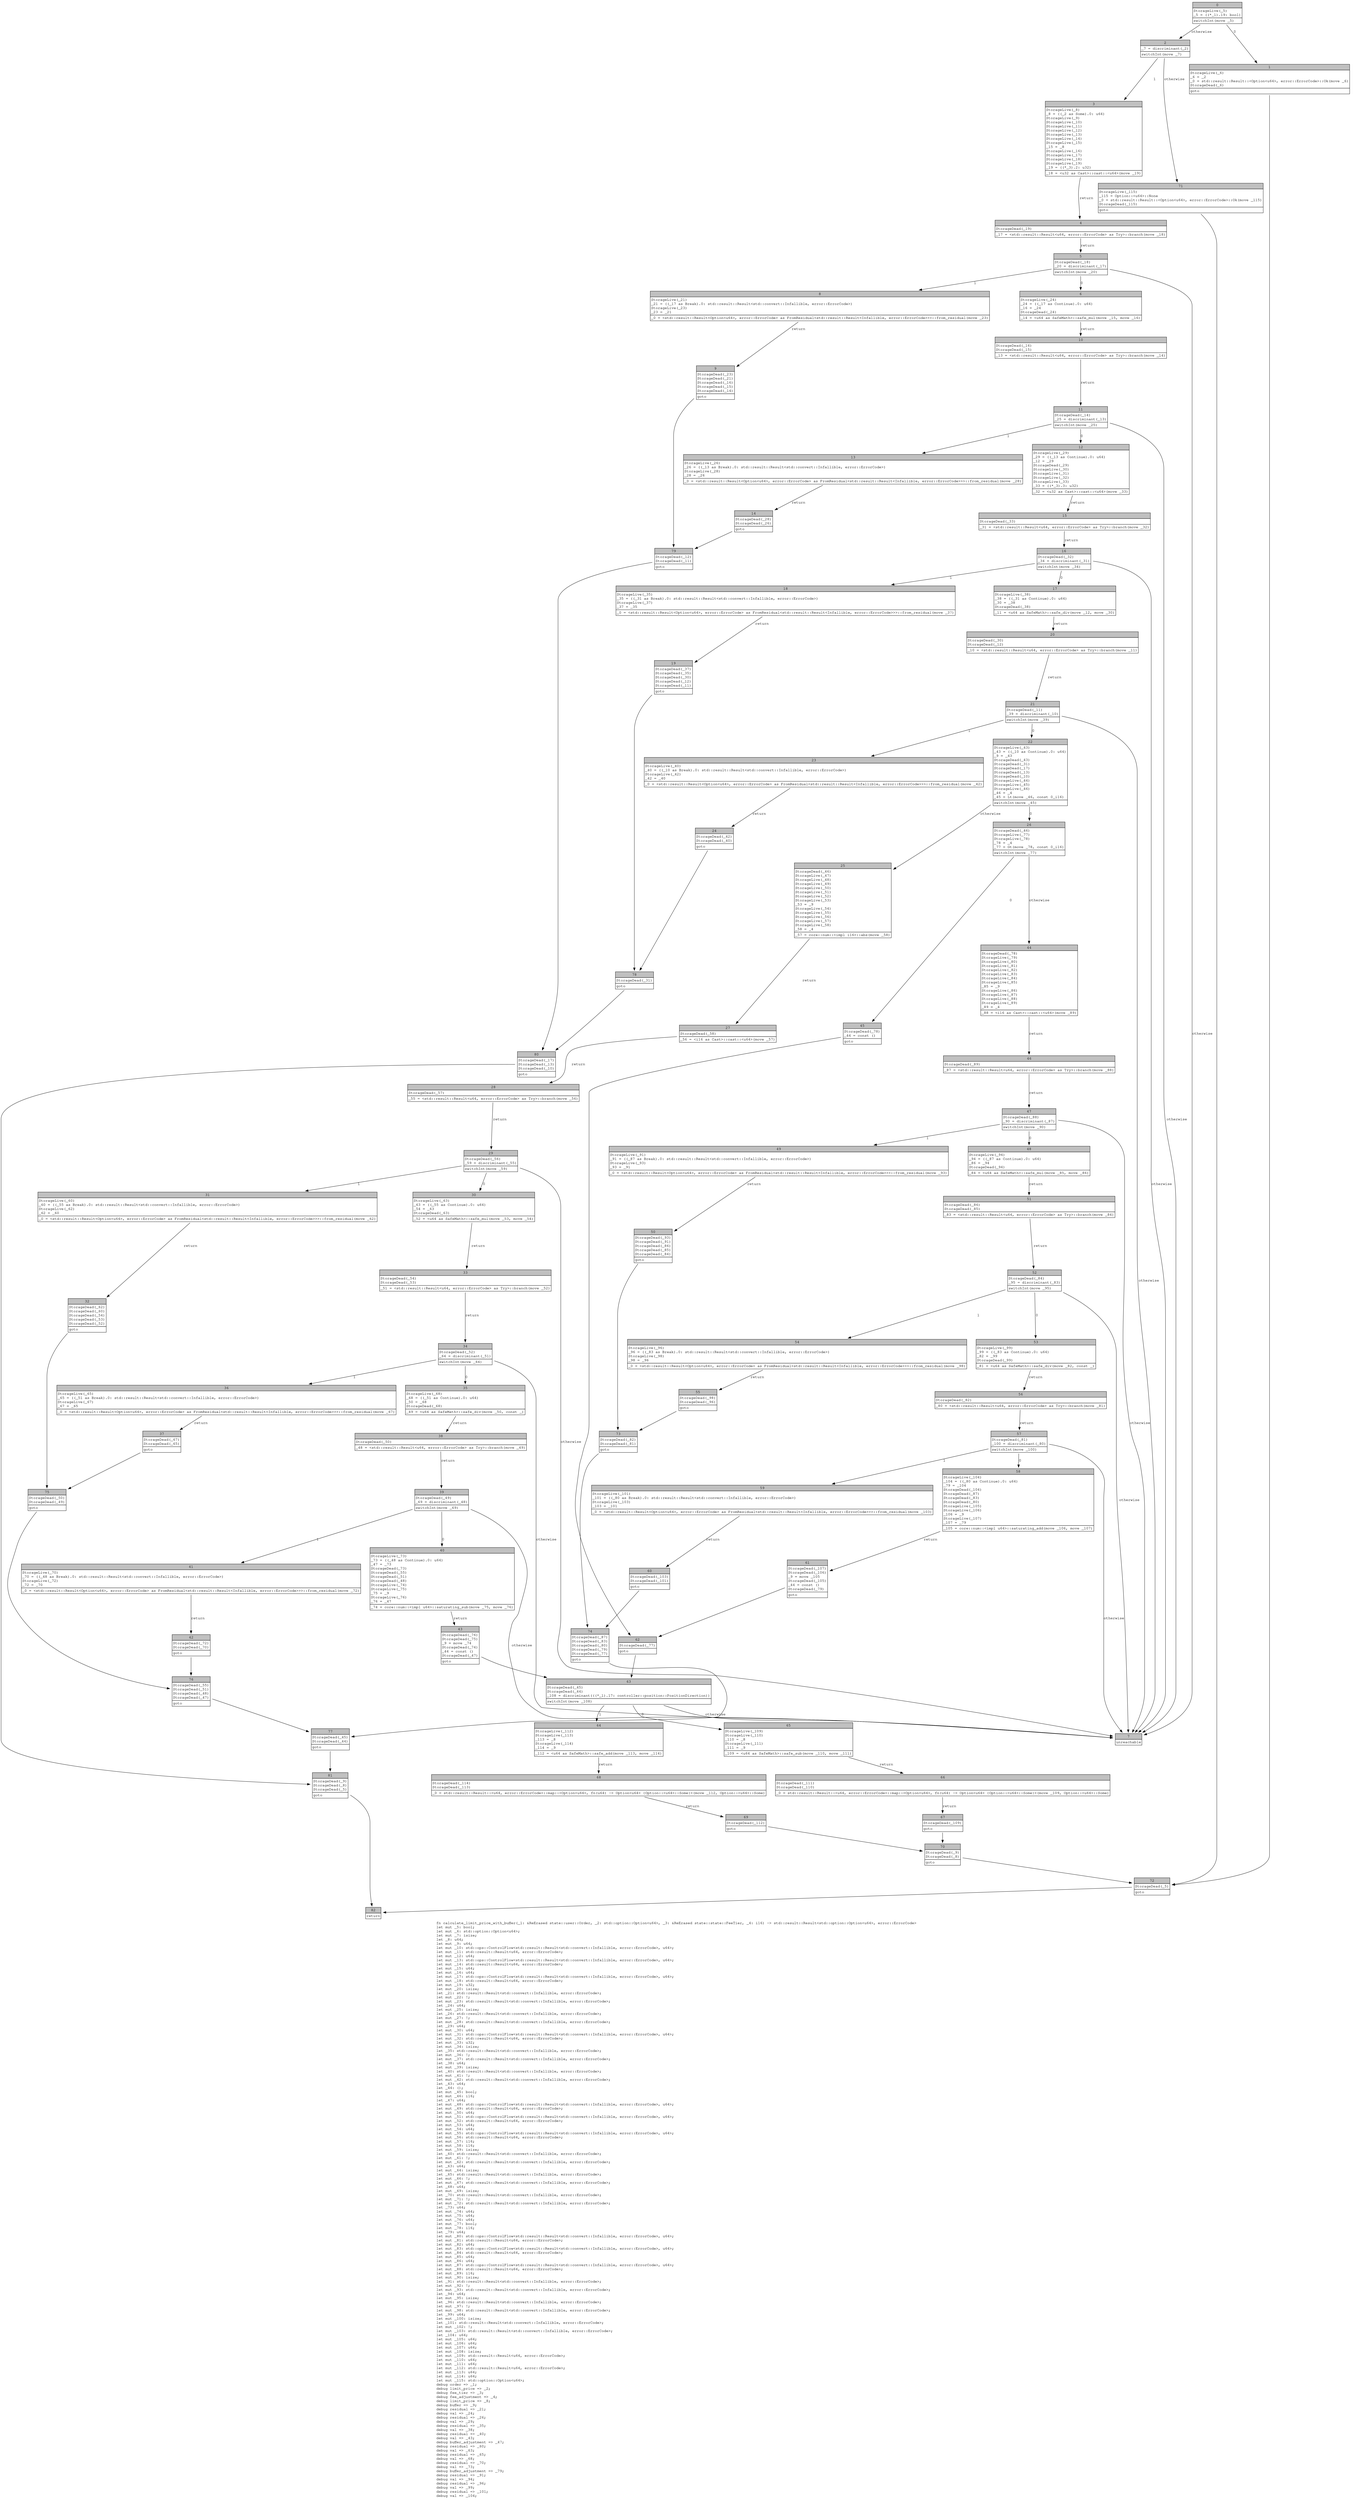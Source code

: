 digraph Mir_0_2587 {
    graph [fontname="Courier, monospace"];
    node [fontname="Courier, monospace"];
    edge [fontname="Courier, monospace"];
    label=<fn calculate_limit_price_with_buffer(_1: &amp;ReErased state::user::Order, _2: std::option::Option&lt;u64&gt;, _3: &amp;ReErased state::state::FeeTier, _4: i16) -&gt; std::result::Result&lt;std::option::Option&lt;u64&gt;, error::ErrorCode&gt;<br align="left"/>let mut _5: bool;<br align="left"/>let mut _6: std::option::Option&lt;u64&gt;;<br align="left"/>let mut _7: isize;<br align="left"/>let _8: u64;<br align="left"/>let mut _9: u64;<br align="left"/>let mut _10: std::ops::ControlFlow&lt;std::result::Result&lt;std::convert::Infallible, error::ErrorCode&gt;, u64&gt;;<br align="left"/>let mut _11: std::result::Result&lt;u64, error::ErrorCode&gt;;<br align="left"/>let mut _12: u64;<br align="left"/>let mut _13: std::ops::ControlFlow&lt;std::result::Result&lt;std::convert::Infallible, error::ErrorCode&gt;, u64&gt;;<br align="left"/>let mut _14: std::result::Result&lt;u64, error::ErrorCode&gt;;<br align="left"/>let mut _15: u64;<br align="left"/>let mut _16: u64;<br align="left"/>let mut _17: std::ops::ControlFlow&lt;std::result::Result&lt;std::convert::Infallible, error::ErrorCode&gt;, u64&gt;;<br align="left"/>let mut _18: std::result::Result&lt;u64, error::ErrorCode&gt;;<br align="left"/>let mut _19: u32;<br align="left"/>let mut _20: isize;<br align="left"/>let _21: std::result::Result&lt;std::convert::Infallible, error::ErrorCode&gt;;<br align="left"/>let mut _22: !;<br align="left"/>let mut _23: std::result::Result&lt;std::convert::Infallible, error::ErrorCode&gt;;<br align="left"/>let _24: u64;<br align="left"/>let mut _25: isize;<br align="left"/>let _26: std::result::Result&lt;std::convert::Infallible, error::ErrorCode&gt;;<br align="left"/>let mut _27: !;<br align="left"/>let mut _28: std::result::Result&lt;std::convert::Infallible, error::ErrorCode&gt;;<br align="left"/>let _29: u64;<br align="left"/>let mut _30: u64;<br align="left"/>let mut _31: std::ops::ControlFlow&lt;std::result::Result&lt;std::convert::Infallible, error::ErrorCode&gt;, u64&gt;;<br align="left"/>let mut _32: std::result::Result&lt;u64, error::ErrorCode&gt;;<br align="left"/>let mut _33: u32;<br align="left"/>let mut _34: isize;<br align="left"/>let _35: std::result::Result&lt;std::convert::Infallible, error::ErrorCode&gt;;<br align="left"/>let mut _36: !;<br align="left"/>let mut _37: std::result::Result&lt;std::convert::Infallible, error::ErrorCode&gt;;<br align="left"/>let _38: u64;<br align="left"/>let mut _39: isize;<br align="left"/>let _40: std::result::Result&lt;std::convert::Infallible, error::ErrorCode&gt;;<br align="left"/>let mut _41: !;<br align="left"/>let mut _42: std::result::Result&lt;std::convert::Infallible, error::ErrorCode&gt;;<br align="left"/>let _43: u64;<br align="left"/>let _44: ();<br align="left"/>let mut _45: bool;<br align="left"/>let mut _46: i16;<br align="left"/>let _47: u64;<br align="left"/>let mut _48: std::ops::ControlFlow&lt;std::result::Result&lt;std::convert::Infallible, error::ErrorCode&gt;, u64&gt;;<br align="left"/>let mut _49: std::result::Result&lt;u64, error::ErrorCode&gt;;<br align="left"/>let mut _50: u64;<br align="left"/>let mut _51: std::ops::ControlFlow&lt;std::result::Result&lt;std::convert::Infallible, error::ErrorCode&gt;, u64&gt;;<br align="left"/>let mut _52: std::result::Result&lt;u64, error::ErrorCode&gt;;<br align="left"/>let mut _53: u64;<br align="left"/>let mut _54: u64;<br align="left"/>let mut _55: std::ops::ControlFlow&lt;std::result::Result&lt;std::convert::Infallible, error::ErrorCode&gt;, u64&gt;;<br align="left"/>let mut _56: std::result::Result&lt;u64, error::ErrorCode&gt;;<br align="left"/>let mut _57: i16;<br align="left"/>let mut _58: i16;<br align="left"/>let mut _59: isize;<br align="left"/>let _60: std::result::Result&lt;std::convert::Infallible, error::ErrorCode&gt;;<br align="left"/>let mut _61: !;<br align="left"/>let mut _62: std::result::Result&lt;std::convert::Infallible, error::ErrorCode&gt;;<br align="left"/>let _63: u64;<br align="left"/>let mut _64: isize;<br align="left"/>let _65: std::result::Result&lt;std::convert::Infallible, error::ErrorCode&gt;;<br align="left"/>let mut _66: !;<br align="left"/>let mut _67: std::result::Result&lt;std::convert::Infallible, error::ErrorCode&gt;;<br align="left"/>let _68: u64;<br align="left"/>let mut _69: isize;<br align="left"/>let _70: std::result::Result&lt;std::convert::Infallible, error::ErrorCode&gt;;<br align="left"/>let mut _71: !;<br align="left"/>let mut _72: std::result::Result&lt;std::convert::Infallible, error::ErrorCode&gt;;<br align="left"/>let _73: u64;<br align="left"/>let mut _74: u64;<br align="left"/>let mut _75: u64;<br align="left"/>let mut _76: u64;<br align="left"/>let mut _77: bool;<br align="left"/>let mut _78: i16;<br align="left"/>let _79: u64;<br align="left"/>let mut _80: std::ops::ControlFlow&lt;std::result::Result&lt;std::convert::Infallible, error::ErrorCode&gt;, u64&gt;;<br align="left"/>let mut _81: std::result::Result&lt;u64, error::ErrorCode&gt;;<br align="left"/>let mut _82: u64;<br align="left"/>let mut _83: std::ops::ControlFlow&lt;std::result::Result&lt;std::convert::Infallible, error::ErrorCode&gt;, u64&gt;;<br align="left"/>let mut _84: std::result::Result&lt;u64, error::ErrorCode&gt;;<br align="left"/>let mut _85: u64;<br align="left"/>let mut _86: u64;<br align="left"/>let mut _87: std::ops::ControlFlow&lt;std::result::Result&lt;std::convert::Infallible, error::ErrorCode&gt;, u64&gt;;<br align="left"/>let mut _88: std::result::Result&lt;u64, error::ErrorCode&gt;;<br align="left"/>let mut _89: i16;<br align="left"/>let mut _90: isize;<br align="left"/>let _91: std::result::Result&lt;std::convert::Infallible, error::ErrorCode&gt;;<br align="left"/>let mut _92: !;<br align="left"/>let mut _93: std::result::Result&lt;std::convert::Infallible, error::ErrorCode&gt;;<br align="left"/>let _94: u64;<br align="left"/>let mut _95: isize;<br align="left"/>let _96: std::result::Result&lt;std::convert::Infallible, error::ErrorCode&gt;;<br align="left"/>let mut _97: !;<br align="left"/>let mut _98: std::result::Result&lt;std::convert::Infallible, error::ErrorCode&gt;;<br align="left"/>let _99: u64;<br align="left"/>let mut _100: isize;<br align="left"/>let _101: std::result::Result&lt;std::convert::Infallible, error::ErrorCode&gt;;<br align="left"/>let mut _102: !;<br align="left"/>let mut _103: std::result::Result&lt;std::convert::Infallible, error::ErrorCode&gt;;<br align="left"/>let _104: u64;<br align="left"/>let mut _105: u64;<br align="left"/>let mut _106: u64;<br align="left"/>let mut _107: u64;<br align="left"/>let mut _108: isize;<br align="left"/>let mut _109: std::result::Result&lt;u64, error::ErrorCode&gt;;<br align="left"/>let mut _110: u64;<br align="left"/>let mut _111: u64;<br align="left"/>let mut _112: std::result::Result&lt;u64, error::ErrorCode&gt;;<br align="left"/>let mut _113: u64;<br align="left"/>let mut _114: u64;<br align="left"/>let mut _115: std::option::Option&lt;u64&gt;;<br align="left"/>debug order =&gt; _1;<br align="left"/>debug limit_price =&gt; _2;<br align="left"/>debug fee_tier =&gt; _3;<br align="left"/>debug fee_adjustment =&gt; _4;<br align="left"/>debug limit_price =&gt; _8;<br align="left"/>debug buffer =&gt; _9;<br align="left"/>debug residual =&gt; _21;<br align="left"/>debug val =&gt; _24;<br align="left"/>debug residual =&gt; _26;<br align="left"/>debug val =&gt; _29;<br align="left"/>debug residual =&gt; _35;<br align="left"/>debug val =&gt; _38;<br align="left"/>debug residual =&gt; _40;<br align="left"/>debug val =&gt; _43;<br align="left"/>debug buffer_adjustment =&gt; _47;<br align="left"/>debug residual =&gt; _60;<br align="left"/>debug val =&gt; _63;<br align="left"/>debug residual =&gt; _65;<br align="left"/>debug val =&gt; _68;<br align="left"/>debug residual =&gt; _70;<br align="left"/>debug val =&gt; _73;<br align="left"/>debug buffer_adjustment =&gt; _79;<br align="left"/>debug residual =&gt; _91;<br align="left"/>debug val =&gt; _94;<br align="left"/>debug residual =&gt; _96;<br align="left"/>debug val =&gt; _99;<br align="left"/>debug residual =&gt; _101;<br align="left"/>debug val =&gt; _104;<br align="left"/>>;
    bb0__0_2587 [shape="none", label=<<table border="0" cellborder="1" cellspacing="0"><tr><td bgcolor="gray" align="center" colspan="1">0</td></tr><tr><td align="left" balign="left">StorageLive(_5)<br/>_5 = ((*_1).19: bool)<br/></td></tr><tr><td align="left">switchInt(move _5)</td></tr></table>>];
    bb1__0_2587 [shape="none", label=<<table border="0" cellborder="1" cellspacing="0"><tr><td bgcolor="gray" align="center" colspan="1">1</td></tr><tr><td align="left" balign="left">StorageLive(_6)<br/>_6 = _2<br/>_0 = std::result::Result::&lt;Option&lt;u64&gt;, error::ErrorCode&gt;::Ok(move _6)<br/>StorageDead(_6)<br/></td></tr><tr><td align="left">goto</td></tr></table>>];
    bb2__0_2587 [shape="none", label=<<table border="0" cellborder="1" cellspacing="0"><tr><td bgcolor="gray" align="center" colspan="1">2</td></tr><tr><td align="left" balign="left">_7 = discriminant(_2)<br/></td></tr><tr><td align="left">switchInt(move _7)</td></tr></table>>];
    bb3__0_2587 [shape="none", label=<<table border="0" cellborder="1" cellspacing="0"><tr><td bgcolor="gray" align="center" colspan="1">3</td></tr><tr><td align="left" balign="left">StorageLive(_8)<br/>_8 = ((_2 as Some).0: u64)<br/>StorageLive(_9)<br/>StorageLive(_10)<br/>StorageLive(_11)<br/>StorageLive(_12)<br/>StorageLive(_13)<br/>StorageLive(_14)<br/>StorageLive(_15)<br/>_15 = _8<br/>StorageLive(_16)<br/>StorageLive(_17)<br/>StorageLive(_18)<br/>StorageLive(_19)<br/>_19 = ((*_3).2: u32)<br/></td></tr><tr><td align="left">_18 = &lt;u32 as Cast&gt;::cast::&lt;u64&gt;(move _19)</td></tr></table>>];
    bb4__0_2587 [shape="none", label=<<table border="0" cellborder="1" cellspacing="0"><tr><td bgcolor="gray" align="center" colspan="1">4</td></tr><tr><td align="left" balign="left">StorageDead(_19)<br/></td></tr><tr><td align="left">_17 = &lt;std::result::Result&lt;u64, error::ErrorCode&gt; as Try&gt;::branch(move _18)</td></tr></table>>];
    bb5__0_2587 [shape="none", label=<<table border="0" cellborder="1" cellspacing="0"><tr><td bgcolor="gray" align="center" colspan="1">5</td></tr><tr><td align="left" balign="left">StorageDead(_18)<br/>_20 = discriminant(_17)<br/></td></tr><tr><td align="left">switchInt(move _20)</td></tr></table>>];
    bb6__0_2587 [shape="none", label=<<table border="0" cellborder="1" cellspacing="0"><tr><td bgcolor="gray" align="center" colspan="1">6</td></tr><tr><td align="left" balign="left">StorageLive(_24)<br/>_24 = ((_17 as Continue).0: u64)<br/>_16 = _24<br/>StorageDead(_24)<br/></td></tr><tr><td align="left">_14 = &lt;u64 as SafeMath&gt;::safe_mul(move _15, move _16)</td></tr></table>>];
    bb7__0_2587 [shape="none", label=<<table border="0" cellborder="1" cellspacing="0"><tr><td bgcolor="gray" align="center" colspan="1">7</td></tr><tr><td align="left">unreachable</td></tr></table>>];
    bb8__0_2587 [shape="none", label=<<table border="0" cellborder="1" cellspacing="0"><tr><td bgcolor="gray" align="center" colspan="1">8</td></tr><tr><td align="left" balign="left">StorageLive(_21)<br/>_21 = ((_17 as Break).0: std::result::Result&lt;std::convert::Infallible, error::ErrorCode&gt;)<br/>StorageLive(_23)<br/>_23 = _21<br/></td></tr><tr><td align="left">_0 = &lt;std::result::Result&lt;Option&lt;u64&gt;, error::ErrorCode&gt; as FromResidual&lt;std::result::Result&lt;Infallible, error::ErrorCode&gt;&gt;&gt;::from_residual(move _23)</td></tr></table>>];
    bb9__0_2587 [shape="none", label=<<table border="0" cellborder="1" cellspacing="0"><tr><td bgcolor="gray" align="center" colspan="1">9</td></tr><tr><td align="left" balign="left">StorageDead(_23)<br/>StorageDead(_21)<br/>StorageDead(_16)<br/>StorageDead(_15)<br/>StorageDead(_14)<br/></td></tr><tr><td align="left">goto</td></tr></table>>];
    bb10__0_2587 [shape="none", label=<<table border="0" cellborder="1" cellspacing="0"><tr><td bgcolor="gray" align="center" colspan="1">10</td></tr><tr><td align="left" balign="left">StorageDead(_16)<br/>StorageDead(_15)<br/></td></tr><tr><td align="left">_13 = &lt;std::result::Result&lt;u64, error::ErrorCode&gt; as Try&gt;::branch(move _14)</td></tr></table>>];
    bb11__0_2587 [shape="none", label=<<table border="0" cellborder="1" cellspacing="0"><tr><td bgcolor="gray" align="center" colspan="1">11</td></tr><tr><td align="left" balign="left">StorageDead(_14)<br/>_25 = discriminant(_13)<br/></td></tr><tr><td align="left">switchInt(move _25)</td></tr></table>>];
    bb12__0_2587 [shape="none", label=<<table border="0" cellborder="1" cellspacing="0"><tr><td bgcolor="gray" align="center" colspan="1">12</td></tr><tr><td align="left" balign="left">StorageLive(_29)<br/>_29 = ((_13 as Continue).0: u64)<br/>_12 = _29<br/>StorageDead(_29)<br/>StorageLive(_30)<br/>StorageLive(_31)<br/>StorageLive(_32)<br/>StorageLive(_33)<br/>_33 = ((*_3).3: u32)<br/></td></tr><tr><td align="left">_32 = &lt;u32 as Cast&gt;::cast::&lt;u64&gt;(move _33)</td></tr></table>>];
    bb13__0_2587 [shape="none", label=<<table border="0" cellborder="1" cellspacing="0"><tr><td bgcolor="gray" align="center" colspan="1">13</td></tr><tr><td align="left" balign="left">StorageLive(_26)<br/>_26 = ((_13 as Break).0: std::result::Result&lt;std::convert::Infallible, error::ErrorCode&gt;)<br/>StorageLive(_28)<br/>_28 = _26<br/></td></tr><tr><td align="left">_0 = &lt;std::result::Result&lt;Option&lt;u64&gt;, error::ErrorCode&gt; as FromResidual&lt;std::result::Result&lt;Infallible, error::ErrorCode&gt;&gt;&gt;::from_residual(move _28)</td></tr></table>>];
    bb14__0_2587 [shape="none", label=<<table border="0" cellborder="1" cellspacing="0"><tr><td bgcolor="gray" align="center" colspan="1">14</td></tr><tr><td align="left" balign="left">StorageDead(_28)<br/>StorageDead(_26)<br/></td></tr><tr><td align="left">goto</td></tr></table>>];
    bb15__0_2587 [shape="none", label=<<table border="0" cellborder="1" cellspacing="0"><tr><td bgcolor="gray" align="center" colspan="1">15</td></tr><tr><td align="left" balign="left">StorageDead(_33)<br/></td></tr><tr><td align="left">_31 = &lt;std::result::Result&lt;u64, error::ErrorCode&gt; as Try&gt;::branch(move _32)</td></tr></table>>];
    bb16__0_2587 [shape="none", label=<<table border="0" cellborder="1" cellspacing="0"><tr><td bgcolor="gray" align="center" colspan="1">16</td></tr><tr><td align="left" balign="left">StorageDead(_32)<br/>_34 = discriminant(_31)<br/></td></tr><tr><td align="left">switchInt(move _34)</td></tr></table>>];
    bb17__0_2587 [shape="none", label=<<table border="0" cellborder="1" cellspacing="0"><tr><td bgcolor="gray" align="center" colspan="1">17</td></tr><tr><td align="left" balign="left">StorageLive(_38)<br/>_38 = ((_31 as Continue).0: u64)<br/>_30 = _38<br/>StorageDead(_38)<br/></td></tr><tr><td align="left">_11 = &lt;u64 as SafeMath&gt;::safe_div(move _12, move _30)</td></tr></table>>];
    bb18__0_2587 [shape="none", label=<<table border="0" cellborder="1" cellspacing="0"><tr><td bgcolor="gray" align="center" colspan="1">18</td></tr><tr><td align="left" balign="left">StorageLive(_35)<br/>_35 = ((_31 as Break).0: std::result::Result&lt;std::convert::Infallible, error::ErrorCode&gt;)<br/>StorageLive(_37)<br/>_37 = _35<br/></td></tr><tr><td align="left">_0 = &lt;std::result::Result&lt;Option&lt;u64&gt;, error::ErrorCode&gt; as FromResidual&lt;std::result::Result&lt;Infallible, error::ErrorCode&gt;&gt;&gt;::from_residual(move _37)</td></tr></table>>];
    bb19__0_2587 [shape="none", label=<<table border="0" cellborder="1" cellspacing="0"><tr><td bgcolor="gray" align="center" colspan="1">19</td></tr><tr><td align="left" balign="left">StorageDead(_37)<br/>StorageDead(_35)<br/>StorageDead(_30)<br/>StorageDead(_12)<br/>StorageDead(_11)<br/></td></tr><tr><td align="left">goto</td></tr></table>>];
    bb20__0_2587 [shape="none", label=<<table border="0" cellborder="1" cellspacing="0"><tr><td bgcolor="gray" align="center" colspan="1">20</td></tr><tr><td align="left" balign="left">StorageDead(_30)<br/>StorageDead(_12)<br/></td></tr><tr><td align="left">_10 = &lt;std::result::Result&lt;u64, error::ErrorCode&gt; as Try&gt;::branch(move _11)</td></tr></table>>];
    bb21__0_2587 [shape="none", label=<<table border="0" cellborder="1" cellspacing="0"><tr><td bgcolor="gray" align="center" colspan="1">21</td></tr><tr><td align="left" balign="left">StorageDead(_11)<br/>_39 = discriminant(_10)<br/></td></tr><tr><td align="left">switchInt(move _39)</td></tr></table>>];
    bb22__0_2587 [shape="none", label=<<table border="0" cellborder="1" cellspacing="0"><tr><td bgcolor="gray" align="center" colspan="1">22</td></tr><tr><td align="left" balign="left">StorageLive(_43)<br/>_43 = ((_10 as Continue).0: u64)<br/>_9 = _43<br/>StorageDead(_43)<br/>StorageDead(_31)<br/>StorageDead(_17)<br/>StorageDead(_13)<br/>StorageDead(_10)<br/>StorageLive(_44)<br/>StorageLive(_45)<br/>StorageLive(_46)<br/>_46 = _4<br/>_45 = Lt(move _46, const 0_i16)<br/></td></tr><tr><td align="left">switchInt(move _45)</td></tr></table>>];
    bb23__0_2587 [shape="none", label=<<table border="0" cellborder="1" cellspacing="0"><tr><td bgcolor="gray" align="center" colspan="1">23</td></tr><tr><td align="left" balign="left">StorageLive(_40)<br/>_40 = ((_10 as Break).0: std::result::Result&lt;std::convert::Infallible, error::ErrorCode&gt;)<br/>StorageLive(_42)<br/>_42 = _40<br/></td></tr><tr><td align="left">_0 = &lt;std::result::Result&lt;Option&lt;u64&gt;, error::ErrorCode&gt; as FromResidual&lt;std::result::Result&lt;Infallible, error::ErrorCode&gt;&gt;&gt;::from_residual(move _42)</td></tr></table>>];
    bb24__0_2587 [shape="none", label=<<table border="0" cellborder="1" cellspacing="0"><tr><td bgcolor="gray" align="center" colspan="1">24</td></tr><tr><td align="left" balign="left">StorageDead(_42)<br/>StorageDead(_40)<br/></td></tr><tr><td align="left">goto</td></tr></table>>];
    bb25__0_2587 [shape="none", label=<<table border="0" cellborder="1" cellspacing="0"><tr><td bgcolor="gray" align="center" colspan="1">25</td></tr><tr><td align="left" balign="left">StorageDead(_46)<br/>StorageLive(_47)<br/>StorageLive(_48)<br/>StorageLive(_49)<br/>StorageLive(_50)<br/>StorageLive(_51)<br/>StorageLive(_52)<br/>StorageLive(_53)<br/>_53 = _9<br/>StorageLive(_54)<br/>StorageLive(_55)<br/>StorageLive(_56)<br/>StorageLive(_57)<br/>StorageLive(_58)<br/>_58 = _4<br/></td></tr><tr><td align="left">_57 = core::num::&lt;impl i16&gt;::abs(move _58)</td></tr></table>>];
    bb26__0_2587 [shape="none", label=<<table border="0" cellborder="1" cellspacing="0"><tr><td bgcolor="gray" align="center" colspan="1">26</td></tr><tr><td align="left" balign="left">StorageDead(_46)<br/>StorageLive(_77)<br/>StorageLive(_78)<br/>_78 = _4<br/>_77 = Gt(move _78, const 0_i16)<br/></td></tr><tr><td align="left">switchInt(move _77)</td></tr></table>>];
    bb27__0_2587 [shape="none", label=<<table border="0" cellborder="1" cellspacing="0"><tr><td bgcolor="gray" align="center" colspan="1">27</td></tr><tr><td align="left" balign="left">StorageDead(_58)<br/></td></tr><tr><td align="left">_56 = &lt;i16 as Cast&gt;::cast::&lt;u64&gt;(move _57)</td></tr></table>>];
    bb28__0_2587 [shape="none", label=<<table border="0" cellborder="1" cellspacing="0"><tr><td bgcolor="gray" align="center" colspan="1">28</td></tr><tr><td align="left" balign="left">StorageDead(_57)<br/></td></tr><tr><td align="left">_55 = &lt;std::result::Result&lt;u64, error::ErrorCode&gt; as Try&gt;::branch(move _56)</td></tr></table>>];
    bb29__0_2587 [shape="none", label=<<table border="0" cellborder="1" cellspacing="0"><tr><td bgcolor="gray" align="center" colspan="1">29</td></tr><tr><td align="left" balign="left">StorageDead(_56)<br/>_59 = discriminant(_55)<br/></td></tr><tr><td align="left">switchInt(move _59)</td></tr></table>>];
    bb30__0_2587 [shape="none", label=<<table border="0" cellborder="1" cellspacing="0"><tr><td bgcolor="gray" align="center" colspan="1">30</td></tr><tr><td align="left" balign="left">StorageLive(_63)<br/>_63 = ((_55 as Continue).0: u64)<br/>_54 = _63<br/>StorageDead(_63)<br/></td></tr><tr><td align="left">_52 = &lt;u64 as SafeMath&gt;::safe_mul(move _53, move _54)</td></tr></table>>];
    bb31__0_2587 [shape="none", label=<<table border="0" cellborder="1" cellspacing="0"><tr><td bgcolor="gray" align="center" colspan="1">31</td></tr><tr><td align="left" balign="left">StorageLive(_60)<br/>_60 = ((_55 as Break).0: std::result::Result&lt;std::convert::Infallible, error::ErrorCode&gt;)<br/>StorageLive(_62)<br/>_62 = _60<br/></td></tr><tr><td align="left">_0 = &lt;std::result::Result&lt;Option&lt;u64&gt;, error::ErrorCode&gt; as FromResidual&lt;std::result::Result&lt;Infallible, error::ErrorCode&gt;&gt;&gt;::from_residual(move _62)</td></tr></table>>];
    bb32__0_2587 [shape="none", label=<<table border="0" cellborder="1" cellspacing="0"><tr><td bgcolor="gray" align="center" colspan="1">32</td></tr><tr><td align="left" balign="left">StorageDead(_62)<br/>StorageDead(_60)<br/>StorageDead(_54)<br/>StorageDead(_53)<br/>StorageDead(_52)<br/></td></tr><tr><td align="left">goto</td></tr></table>>];
    bb33__0_2587 [shape="none", label=<<table border="0" cellborder="1" cellspacing="0"><tr><td bgcolor="gray" align="center" colspan="1">33</td></tr><tr><td align="left" balign="left">StorageDead(_54)<br/>StorageDead(_53)<br/></td></tr><tr><td align="left">_51 = &lt;std::result::Result&lt;u64, error::ErrorCode&gt; as Try&gt;::branch(move _52)</td></tr></table>>];
    bb34__0_2587 [shape="none", label=<<table border="0" cellborder="1" cellspacing="0"><tr><td bgcolor="gray" align="center" colspan="1">34</td></tr><tr><td align="left" balign="left">StorageDead(_52)<br/>_64 = discriminant(_51)<br/></td></tr><tr><td align="left">switchInt(move _64)</td></tr></table>>];
    bb35__0_2587 [shape="none", label=<<table border="0" cellborder="1" cellspacing="0"><tr><td bgcolor="gray" align="center" colspan="1">35</td></tr><tr><td align="left" balign="left">StorageLive(_68)<br/>_68 = ((_51 as Continue).0: u64)<br/>_50 = _68<br/>StorageDead(_68)<br/></td></tr><tr><td align="left">_49 = &lt;u64 as SafeMath&gt;::safe_div(move _50, const _)</td></tr></table>>];
    bb36__0_2587 [shape="none", label=<<table border="0" cellborder="1" cellspacing="0"><tr><td bgcolor="gray" align="center" colspan="1">36</td></tr><tr><td align="left" balign="left">StorageLive(_65)<br/>_65 = ((_51 as Break).0: std::result::Result&lt;std::convert::Infallible, error::ErrorCode&gt;)<br/>StorageLive(_67)<br/>_67 = _65<br/></td></tr><tr><td align="left">_0 = &lt;std::result::Result&lt;Option&lt;u64&gt;, error::ErrorCode&gt; as FromResidual&lt;std::result::Result&lt;Infallible, error::ErrorCode&gt;&gt;&gt;::from_residual(move _67)</td></tr></table>>];
    bb37__0_2587 [shape="none", label=<<table border="0" cellborder="1" cellspacing="0"><tr><td bgcolor="gray" align="center" colspan="1">37</td></tr><tr><td align="left" balign="left">StorageDead(_67)<br/>StorageDead(_65)<br/></td></tr><tr><td align="left">goto</td></tr></table>>];
    bb38__0_2587 [shape="none", label=<<table border="0" cellborder="1" cellspacing="0"><tr><td bgcolor="gray" align="center" colspan="1">38</td></tr><tr><td align="left" balign="left">StorageDead(_50)<br/></td></tr><tr><td align="left">_48 = &lt;std::result::Result&lt;u64, error::ErrorCode&gt; as Try&gt;::branch(move _49)</td></tr></table>>];
    bb39__0_2587 [shape="none", label=<<table border="0" cellborder="1" cellspacing="0"><tr><td bgcolor="gray" align="center" colspan="1">39</td></tr><tr><td align="left" balign="left">StorageDead(_49)<br/>_69 = discriminant(_48)<br/></td></tr><tr><td align="left">switchInt(move _69)</td></tr></table>>];
    bb40__0_2587 [shape="none", label=<<table border="0" cellborder="1" cellspacing="0"><tr><td bgcolor="gray" align="center" colspan="1">40</td></tr><tr><td align="left" balign="left">StorageLive(_73)<br/>_73 = ((_48 as Continue).0: u64)<br/>_47 = _73<br/>StorageDead(_73)<br/>StorageDead(_55)<br/>StorageDead(_51)<br/>StorageDead(_48)<br/>StorageLive(_74)<br/>StorageLive(_75)<br/>_75 = _9<br/>StorageLive(_76)<br/>_76 = _47<br/></td></tr><tr><td align="left">_74 = core::num::&lt;impl u64&gt;::saturating_sub(move _75, move _76)</td></tr></table>>];
    bb41__0_2587 [shape="none", label=<<table border="0" cellborder="1" cellspacing="0"><tr><td bgcolor="gray" align="center" colspan="1">41</td></tr><tr><td align="left" balign="left">StorageLive(_70)<br/>_70 = ((_48 as Break).0: std::result::Result&lt;std::convert::Infallible, error::ErrorCode&gt;)<br/>StorageLive(_72)<br/>_72 = _70<br/></td></tr><tr><td align="left">_0 = &lt;std::result::Result&lt;Option&lt;u64&gt;, error::ErrorCode&gt; as FromResidual&lt;std::result::Result&lt;Infallible, error::ErrorCode&gt;&gt;&gt;::from_residual(move _72)</td></tr></table>>];
    bb42__0_2587 [shape="none", label=<<table border="0" cellborder="1" cellspacing="0"><tr><td bgcolor="gray" align="center" colspan="1">42</td></tr><tr><td align="left" balign="left">StorageDead(_72)<br/>StorageDead(_70)<br/></td></tr><tr><td align="left">goto</td></tr></table>>];
    bb43__0_2587 [shape="none", label=<<table border="0" cellborder="1" cellspacing="0"><tr><td bgcolor="gray" align="center" colspan="1">43</td></tr><tr><td align="left" balign="left">StorageDead(_76)<br/>StorageDead(_75)<br/>_9 = move _74<br/>StorageDead(_74)<br/>_44 = const ()<br/>StorageDead(_47)<br/></td></tr><tr><td align="left">goto</td></tr></table>>];
    bb44__0_2587 [shape="none", label=<<table border="0" cellborder="1" cellspacing="0"><tr><td bgcolor="gray" align="center" colspan="1">44</td></tr><tr><td align="left" balign="left">StorageDead(_78)<br/>StorageLive(_79)<br/>StorageLive(_80)<br/>StorageLive(_81)<br/>StorageLive(_82)<br/>StorageLive(_83)<br/>StorageLive(_84)<br/>StorageLive(_85)<br/>_85 = _9<br/>StorageLive(_86)<br/>StorageLive(_87)<br/>StorageLive(_88)<br/>StorageLive(_89)<br/>_89 = _4<br/></td></tr><tr><td align="left">_88 = &lt;i16 as Cast&gt;::cast::&lt;u64&gt;(move _89)</td></tr></table>>];
    bb45__0_2587 [shape="none", label=<<table border="0" cellborder="1" cellspacing="0"><tr><td bgcolor="gray" align="center" colspan="1">45</td></tr><tr><td align="left" balign="left">StorageDead(_78)<br/>_44 = const ()<br/></td></tr><tr><td align="left">goto</td></tr></table>>];
    bb46__0_2587 [shape="none", label=<<table border="0" cellborder="1" cellspacing="0"><tr><td bgcolor="gray" align="center" colspan="1">46</td></tr><tr><td align="left" balign="left">StorageDead(_89)<br/></td></tr><tr><td align="left">_87 = &lt;std::result::Result&lt;u64, error::ErrorCode&gt; as Try&gt;::branch(move _88)</td></tr></table>>];
    bb47__0_2587 [shape="none", label=<<table border="0" cellborder="1" cellspacing="0"><tr><td bgcolor="gray" align="center" colspan="1">47</td></tr><tr><td align="left" balign="left">StorageDead(_88)<br/>_90 = discriminant(_87)<br/></td></tr><tr><td align="left">switchInt(move _90)</td></tr></table>>];
    bb48__0_2587 [shape="none", label=<<table border="0" cellborder="1" cellspacing="0"><tr><td bgcolor="gray" align="center" colspan="1">48</td></tr><tr><td align="left" balign="left">StorageLive(_94)<br/>_94 = ((_87 as Continue).0: u64)<br/>_86 = _94<br/>StorageDead(_94)<br/></td></tr><tr><td align="left">_84 = &lt;u64 as SafeMath&gt;::safe_mul(move _85, move _86)</td></tr></table>>];
    bb49__0_2587 [shape="none", label=<<table border="0" cellborder="1" cellspacing="0"><tr><td bgcolor="gray" align="center" colspan="1">49</td></tr><tr><td align="left" balign="left">StorageLive(_91)<br/>_91 = ((_87 as Break).0: std::result::Result&lt;std::convert::Infallible, error::ErrorCode&gt;)<br/>StorageLive(_93)<br/>_93 = _91<br/></td></tr><tr><td align="left">_0 = &lt;std::result::Result&lt;Option&lt;u64&gt;, error::ErrorCode&gt; as FromResidual&lt;std::result::Result&lt;Infallible, error::ErrorCode&gt;&gt;&gt;::from_residual(move _93)</td></tr></table>>];
    bb50__0_2587 [shape="none", label=<<table border="0" cellborder="1" cellspacing="0"><tr><td bgcolor="gray" align="center" colspan="1">50</td></tr><tr><td align="left" balign="left">StorageDead(_93)<br/>StorageDead(_91)<br/>StorageDead(_86)<br/>StorageDead(_85)<br/>StorageDead(_84)<br/></td></tr><tr><td align="left">goto</td></tr></table>>];
    bb51__0_2587 [shape="none", label=<<table border="0" cellborder="1" cellspacing="0"><tr><td bgcolor="gray" align="center" colspan="1">51</td></tr><tr><td align="left" balign="left">StorageDead(_86)<br/>StorageDead(_85)<br/></td></tr><tr><td align="left">_83 = &lt;std::result::Result&lt;u64, error::ErrorCode&gt; as Try&gt;::branch(move _84)</td></tr></table>>];
    bb52__0_2587 [shape="none", label=<<table border="0" cellborder="1" cellspacing="0"><tr><td bgcolor="gray" align="center" colspan="1">52</td></tr><tr><td align="left" balign="left">StorageDead(_84)<br/>_95 = discriminant(_83)<br/></td></tr><tr><td align="left">switchInt(move _95)</td></tr></table>>];
    bb53__0_2587 [shape="none", label=<<table border="0" cellborder="1" cellspacing="0"><tr><td bgcolor="gray" align="center" colspan="1">53</td></tr><tr><td align="left" balign="left">StorageLive(_99)<br/>_99 = ((_83 as Continue).0: u64)<br/>_82 = _99<br/>StorageDead(_99)<br/></td></tr><tr><td align="left">_81 = &lt;u64 as SafeMath&gt;::safe_div(move _82, const _)</td></tr></table>>];
    bb54__0_2587 [shape="none", label=<<table border="0" cellborder="1" cellspacing="0"><tr><td bgcolor="gray" align="center" colspan="1">54</td></tr><tr><td align="left" balign="left">StorageLive(_96)<br/>_96 = ((_83 as Break).0: std::result::Result&lt;std::convert::Infallible, error::ErrorCode&gt;)<br/>StorageLive(_98)<br/>_98 = _96<br/></td></tr><tr><td align="left">_0 = &lt;std::result::Result&lt;Option&lt;u64&gt;, error::ErrorCode&gt; as FromResidual&lt;std::result::Result&lt;Infallible, error::ErrorCode&gt;&gt;&gt;::from_residual(move _98)</td></tr></table>>];
    bb55__0_2587 [shape="none", label=<<table border="0" cellborder="1" cellspacing="0"><tr><td bgcolor="gray" align="center" colspan="1">55</td></tr><tr><td align="left" balign="left">StorageDead(_98)<br/>StorageDead(_96)<br/></td></tr><tr><td align="left">goto</td></tr></table>>];
    bb56__0_2587 [shape="none", label=<<table border="0" cellborder="1" cellspacing="0"><tr><td bgcolor="gray" align="center" colspan="1">56</td></tr><tr><td align="left" balign="left">StorageDead(_82)<br/></td></tr><tr><td align="left">_80 = &lt;std::result::Result&lt;u64, error::ErrorCode&gt; as Try&gt;::branch(move _81)</td></tr></table>>];
    bb57__0_2587 [shape="none", label=<<table border="0" cellborder="1" cellspacing="0"><tr><td bgcolor="gray" align="center" colspan="1">57</td></tr><tr><td align="left" balign="left">StorageDead(_81)<br/>_100 = discriminant(_80)<br/></td></tr><tr><td align="left">switchInt(move _100)</td></tr></table>>];
    bb58__0_2587 [shape="none", label=<<table border="0" cellborder="1" cellspacing="0"><tr><td bgcolor="gray" align="center" colspan="1">58</td></tr><tr><td align="left" balign="left">StorageLive(_104)<br/>_104 = ((_80 as Continue).0: u64)<br/>_79 = _104<br/>StorageDead(_104)<br/>StorageDead(_87)<br/>StorageDead(_83)<br/>StorageDead(_80)<br/>StorageLive(_105)<br/>StorageLive(_106)<br/>_106 = _9<br/>StorageLive(_107)<br/>_107 = _79<br/></td></tr><tr><td align="left">_105 = core::num::&lt;impl u64&gt;::saturating_add(move _106, move _107)</td></tr></table>>];
    bb59__0_2587 [shape="none", label=<<table border="0" cellborder="1" cellspacing="0"><tr><td bgcolor="gray" align="center" colspan="1">59</td></tr><tr><td align="left" balign="left">StorageLive(_101)<br/>_101 = ((_80 as Break).0: std::result::Result&lt;std::convert::Infallible, error::ErrorCode&gt;)<br/>StorageLive(_103)<br/>_103 = _101<br/></td></tr><tr><td align="left">_0 = &lt;std::result::Result&lt;Option&lt;u64&gt;, error::ErrorCode&gt; as FromResidual&lt;std::result::Result&lt;Infallible, error::ErrorCode&gt;&gt;&gt;::from_residual(move _103)</td></tr></table>>];
    bb60__0_2587 [shape="none", label=<<table border="0" cellborder="1" cellspacing="0"><tr><td bgcolor="gray" align="center" colspan="1">60</td></tr><tr><td align="left" balign="left">StorageDead(_103)<br/>StorageDead(_101)<br/></td></tr><tr><td align="left">goto</td></tr></table>>];
    bb61__0_2587 [shape="none", label=<<table border="0" cellborder="1" cellspacing="0"><tr><td bgcolor="gray" align="center" colspan="1">61</td></tr><tr><td align="left" balign="left">StorageDead(_107)<br/>StorageDead(_106)<br/>_9 = move _105<br/>StorageDead(_105)<br/>_44 = const ()<br/>StorageDead(_79)<br/></td></tr><tr><td align="left">goto</td></tr></table>>];
    bb62__0_2587 [shape="none", label=<<table border="0" cellborder="1" cellspacing="0"><tr><td bgcolor="gray" align="center" colspan="1">62</td></tr><tr><td align="left" balign="left">StorageDead(_77)<br/></td></tr><tr><td align="left">goto</td></tr></table>>];
    bb63__0_2587 [shape="none", label=<<table border="0" cellborder="1" cellspacing="0"><tr><td bgcolor="gray" align="center" colspan="1">63</td></tr><tr><td align="left" balign="left">StorageDead(_45)<br/>StorageDead(_44)<br/>_108 = discriminant(((*_1).17: controller::position::PositionDirection))<br/></td></tr><tr><td align="left">switchInt(move _108)</td></tr></table>>];
    bb64__0_2587 [shape="none", label=<<table border="0" cellborder="1" cellspacing="0"><tr><td bgcolor="gray" align="center" colspan="1">64</td></tr><tr><td align="left" balign="left">StorageLive(_112)<br/>StorageLive(_113)<br/>_113 = _8<br/>StorageLive(_114)<br/>_114 = _9<br/></td></tr><tr><td align="left">_112 = &lt;u64 as SafeMath&gt;::safe_add(move _113, move _114)</td></tr></table>>];
    bb65__0_2587 [shape="none", label=<<table border="0" cellborder="1" cellspacing="0"><tr><td bgcolor="gray" align="center" colspan="1">65</td></tr><tr><td align="left" balign="left">StorageLive(_109)<br/>StorageLive(_110)<br/>_110 = _8<br/>StorageLive(_111)<br/>_111 = _9<br/></td></tr><tr><td align="left">_109 = &lt;u64 as SafeMath&gt;::safe_sub(move _110, move _111)</td></tr></table>>];
    bb66__0_2587 [shape="none", label=<<table border="0" cellborder="1" cellspacing="0"><tr><td bgcolor="gray" align="center" colspan="1">66</td></tr><tr><td align="left" balign="left">StorageDead(_111)<br/>StorageDead(_110)<br/></td></tr><tr><td align="left">_0 = std::result::Result::&lt;u64, error::ErrorCode&gt;::map::&lt;Option&lt;u64&gt;, fn(u64) -&gt; Option&lt;u64&gt; {Option::&lt;u64&gt;::Some}&gt;(move _109, Option::&lt;u64&gt;::Some)</td></tr></table>>];
    bb67__0_2587 [shape="none", label=<<table border="0" cellborder="1" cellspacing="0"><tr><td bgcolor="gray" align="center" colspan="1">67</td></tr><tr><td align="left" balign="left">StorageDead(_109)<br/></td></tr><tr><td align="left">goto</td></tr></table>>];
    bb68__0_2587 [shape="none", label=<<table border="0" cellborder="1" cellspacing="0"><tr><td bgcolor="gray" align="center" colspan="1">68</td></tr><tr><td align="left" balign="left">StorageDead(_114)<br/>StorageDead(_113)<br/></td></tr><tr><td align="left">_0 = std::result::Result::&lt;u64, error::ErrorCode&gt;::map::&lt;Option&lt;u64&gt;, fn(u64) -&gt; Option&lt;u64&gt; {Option::&lt;u64&gt;::Some}&gt;(move _112, Option::&lt;u64&gt;::Some)</td></tr></table>>];
    bb69__0_2587 [shape="none", label=<<table border="0" cellborder="1" cellspacing="0"><tr><td bgcolor="gray" align="center" colspan="1">69</td></tr><tr><td align="left" balign="left">StorageDead(_112)<br/></td></tr><tr><td align="left">goto</td></tr></table>>];
    bb70__0_2587 [shape="none", label=<<table border="0" cellborder="1" cellspacing="0"><tr><td bgcolor="gray" align="center" colspan="1">70</td></tr><tr><td align="left" balign="left">StorageDead(_9)<br/>StorageDead(_8)<br/></td></tr><tr><td align="left">goto</td></tr></table>>];
    bb71__0_2587 [shape="none", label=<<table border="0" cellborder="1" cellspacing="0"><tr><td bgcolor="gray" align="center" colspan="1">71</td></tr><tr><td align="left" balign="left">StorageLive(_115)<br/>_115 = Option::&lt;u64&gt;::None<br/>_0 = std::result::Result::&lt;Option&lt;u64&gt;, error::ErrorCode&gt;::Ok(move _115)<br/>StorageDead(_115)<br/></td></tr><tr><td align="left">goto</td></tr></table>>];
    bb72__0_2587 [shape="none", label=<<table border="0" cellborder="1" cellspacing="0"><tr><td bgcolor="gray" align="center" colspan="1">72</td></tr><tr><td align="left" balign="left">StorageDead(_5)<br/></td></tr><tr><td align="left">goto</td></tr></table>>];
    bb73__0_2587 [shape="none", label=<<table border="0" cellborder="1" cellspacing="0"><tr><td bgcolor="gray" align="center" colspan="1">73</td></tr><tr><td align="left" balign="left">StorageDead(_82)<br/>StorageDead(_81)<br/></td></tr><tr><td align="left">goto</td></tr></table>>];
    bb74__0_2587 [shape="none", label=<<table border="0" cellborder="1" cellspacing="0"><tr><td bgcolor="gray" align="center" colspan="1">74</td></tr><tr><td align="left" balign="left">StorageDead(_87)<br/>StorageDead(_83)<br/>StorageDead(_80)<br/>StorageDead(_79)<br/>StorageDead(_77)<br/></td></tr><tr><td align="left">goto</td></tr></table>>];
    bb75__0_2587 [shape="none", label=<<table border="0" cellborder="1" cellspacing="0"><tr><td bgcolor="gray" align="center" colspan="1">75</td></tr><tr><td align="left" balign="left">StorageDead(_50)<br/>StorageDead(_49)<br/></td></tr><tr><td align="left">goto</td></tr></table>>];
    bb76__0_2587 [shape="none", label=<<table border="0" cellborder="1" cellspacing="0"><tr><td bgcolor="gray" align="center" colspan="1">76</td></tr><tr><td align="left" balign="left">StorageDead(_55)<br/>StorageDead(_51)<br/>StorageDead(_48)<br/>StorageDead(_47)<br/></td></tr><tr><td align="left">goto</td></tr></table>>];
    bb77__0_2587 [shape="none", label=<<table border="0" cellborder="1" cellspacing="0"><tr><td bgcolor="gray" align="center" colspan="1">77</td></tr><tr><td align="left" balign="left">StorageDead(_45)<br/>StorageDead(_44)<br/></td></tr><tr><td align="left">goto</td></tr></table>>];
    bb78__0_2587 [shape="none", label=<<table border="0" cellborder="1" cellspacing="0"><tr><td bgcolor="gray" align="center" colspan="1">78</td></tr><tr><td align="left" balign="left">StorageDead(_31)<br/></td></tr><tr><td align="left">goto</td></tr></table>>];
    bb79__0_2587 [shape="none", label=<<table border="0" cellborder="1" cellspacing="0"><tr><td bgcolor="gray" align="center" colspan="1">79</td></tr><tr><td align="left" balign="left">StorageDead(_12)<br/>StorageDead(_11)<br/></td></tr><tr><td align="left">goto</td></tr></table>>];
    bb80__0_2587 [shape="none", label=<<table border="0" cellborder="1" cellspacing="0"><tr><td bgcolor="gray" align="center" colspan="1">80</td></tr><tr><td align="left" balign="left">StorageDead(_17)<br/>StorageDead(_13)<br/>StorageDead(_10)<br/></td></tr><tr><td align="left">goto</td></tr></table>>];
    bb81__0_2587 [shape="none", label=<<table border="0" cellborder="1" cellspacing="0"><tr><td bgcolor="gray" align="center" colspan="1">81</td></tr><tr><td align="left" balign="left">StorageDead(_9)<br/>StorageDead(_8)<br/>StorageDead(_5)<br/></td></tr><tr><td align="left">goto</td></tr></table>>];
    bb82__0_2587 [shape="none", label=<<table border="0" cellborder="1" cellspacing="0"><tr><td bgcolor="gray" align="center" colspan="1">82</td></tr><tr><td align="left">return</td></tr></table>>];
    bb0__0_2587 -> bb1__0_2587 [label="0"];
    bb0__0_2587 -> bb2__0_2587 [label="otherwise"];
    bb1__0_2587 -> bb72__0_2587 [label=""];
    bb2__0_2587 -> bb3__0_2587 [label="1"];
    bb2__0_2587 -> bb71__0_2587 [label="otherwise"];
    bb3__0_2587 -> bb4__0_2587 [label="return"];
    bb4__0_2587 -> bb5__0_2587 [label="return"];
    bb5__0_2587 -> bb6__0_2587 [label="0"];
    bb5__0_2587 -> bb8__0_2587 [label="1"];
    bb5__0_2587 -> bb7__0_2587 [label="otherwise"];
    bb6__0_2587 -> bb10__0_2587 [label="return"];
    bb8__0_2587 -> bb9__0_2587 [label="return"];
    bb9__0_2587 -> bb79__0_2587 [label=""];
    bb10__0_2587 -> bb11__0_2587 [label="return"];
    bb11__0_2587 -> bb12__0_2587 [label="0"];
    bb11__0_2587 -> bb13__0_2587 [label="1"];
    bb11__0_2587 -> bb7__0_2587 [label="otherwise"];
    bb12__0_2587 -> bb15__0_2587 [label="return"];
    bb13__0_2587 -> bb14__0_2587 [label="return"];
    bb14__0_2587 -> bb79__0_2587 [label=""];
    bb15__0_2587 -> bb16__0_2587 [label="return"];
    bb16__0_2587 -> bb17__0_2587 [label="0"];
    bb16__0_2587 -> bb18__0_2587 [label="1"];
    bb16__0_2587 -> bb7__0_2587 [label="otherwise"];
    bb17__0_2587 -> bb20__0_2587 [label="return"];
    bb18__0_2587 -> bb19__0_2587 [label="return"];
    bb19__0_2587 -> bb78__0_2587 [label=""];
    bb20__0_2587 -> bb21__0_2587 [label="return"];
    bb21__0_2587 -> bb22__0_2587 [label="0"];
    bb21__0_2587 -> bb23__0_2587 [label="1"];
    bb21__0_2587 -> bb7__0_2587 [label="otherwise"];
    bb22__0_2587 -> bb26__0_2587 [label="0"];
    bb22__0_2587 -> bb25__0_2587 [label="otherwise"];
    bb23__0_2587 -> bb24__0_2587 [label="return"];
    bb24__0_2587 -> bb78__0_2587 [label=""];
    bb25__0_2587 -> bb27__0_2587 [label="return"];
    bb26__0_2587 -> bb45__0_2587 [label="0"];
    bb26__0_2587 -> bb44__0_2587 [label="otherwise"];
    bb27__0_2587 -> bb28__0_2587 [label="return"];
    bb28__0_2587 -> bb29__0_2587 [label="return"];
    bb29__0_2587 -> bb30__0_2587 [label="0"];
    bb29__0_2587 -> bb31__0_2587 [label="1"];
    bb29__0_2587 -> bb7__0_2587 [label="otherwise"];
    bb30__0_2587 -> bb33__0_2587 [label="return"];
    bb31__0_2587 -> bb32__0_2587 [label="return"];
    bb32__0_2587 -> bb75__0_2587 [label=""];
    bb33__0_2587 -> bb34__0_2587 [label="return"];
    bb34__0_2587 -> bb35__0_2587 [label="0"];
    bb34__0_2587 -> bb36__0_2587 [label="1"];
    bb34__0_2587 -> bb7__0_2587 [label="otherwise"];
    bb35__0_2587 -> bb38__0_2587 [label="return"];
    bb36__0_2587 -> bb37__0_2587 [label="return"];
    bb37__0_2587 -> bb75__0_2587 [label=""];
    bb38__0_2587 -> bb39__0_2587 [label="return"];
    bb39__0_2587 -> bb40__0_2587 [label="0"];
    bb39__0_2587 -> bb41__0_2587 [label="1"];
    bb39__0_2587 -> bb7__0_2587 [label="otherwise"];
    bb40__0_2587 -> bb43__0_2587 [label="return"];
    bb41__0_2587 -> bb42__0_2587 [label="return"];
    bb42__0_2587 -> bb76__0_2587 [label=""];
    bb43__0_2587 -> bb63__0_2587 [label=""];
    bb44__0_2587 -> bb46__0_2587 [label="return"];
    bb45__0_2587 -> bb62__0_2587 [label=""];
    bb46__0_2587 -> bb47__0_2587 [label="return"];
    bb47__0_2587 -> bb48__0_2587 [label="0"];
    bb47__0_2587 -> bb49__0_2587 [label="1"];
    bb47__0_2587 -> bb7__0_2587 [label="otherwise"];
    bb48__0_2587 -> bb51__0_2587 [label="return"];
    bb49__0_2587 -> bb50__0_2587 [label="return"];
    bb50__0_2587 -> bb73__0_2587 [label=""];
    bb51__0_2587 -> bb52__0_2587 [label="return"];
    bb52__0_2587 -> bb53__0_2587 [label="0"];
    bb52__0_2587 -> bb54__0_2587 [label="1"];
    bb52__0_2587 -> bb7__0_2587 [label="otherwise"];
    bb53__0_2587 -> bb56__0_2587 [label="return"];
    bb54__0_2587 -> bb55__0_2587 [label="return"];
    bb55__0_2587 -> bb73__0_2587 [label=""];
    bb56__0_2587 -> bb57__0_2587 [label="return"];
    bb57__0_2587 -> bb58__0_2587 [label="0"];
    bb57__0_2587 -> bb59__0_2587 [label="1"];
    bb57__0_2587 -> bb7__0_2587 [label="otherwise"];
    bb58__0_2587 -> bb61__0_2587 [label="return"];
    bb59__0_2587 -> bb60__0_2587 [label="return"];
    bb60__0_2587 -> bb74__0_2587 [label=""];
    bb61__0_2587 -> bb62__0_2587 [label=""];
    bb62__0_2587 -> bb63__0_2587 [label=""];
    bb63__0_2587 -> bb65__0_2587 [label="0"];
    bb63__0_2587 -> bb64__0_2587 [label="1"];
    bb63__0_2587 -> bb7__0_2587 [label="otherwise"];
    bb64__0_2587 -> bb68__0_2587 [label="return"];
    bb65__0_2587 -> bb66__0_2587 [label="return"];
    bb66__0_2587 -> bb67__0_2587 [label="return"];
    bb67__0_2587 -> bb70__0_2587 [label=""];
    bb68__0_2587 -> bb69__0_2587 [label="return"];
    bb69__0_2587 -> bb70__0_2587 [label=""];
    bb70__0_2587 -> bb72__0_2587 [label=""];
    bb71__0_2587 -> bb72__0_2587 [label=""];
    bb72__0_2587 -> bb82__0_2587 [label=""];
    bb73__0_2587 -> bb74__0_2587 [label=""];
    bb74__0_2587 -> bb77__0_2587 [label=""];
    bb75__0_2587 -> bb76__0_2587 [label=""];
    bb76__0_2587 -> bb77__0_2587 [label=""];
    bb77__0_2587 -> bb81__0_2587 [label=""];
    bb78__0_2587 -> bb80__0_2587 [label=""];
    bb79__0_2587 -> bb80__0_2587 [label=""];
    bb80__0_2587 -> bb81__0_2587 [label=""];
    bb81__0_2587 -> bb82__0_2587 [label=""];
}
